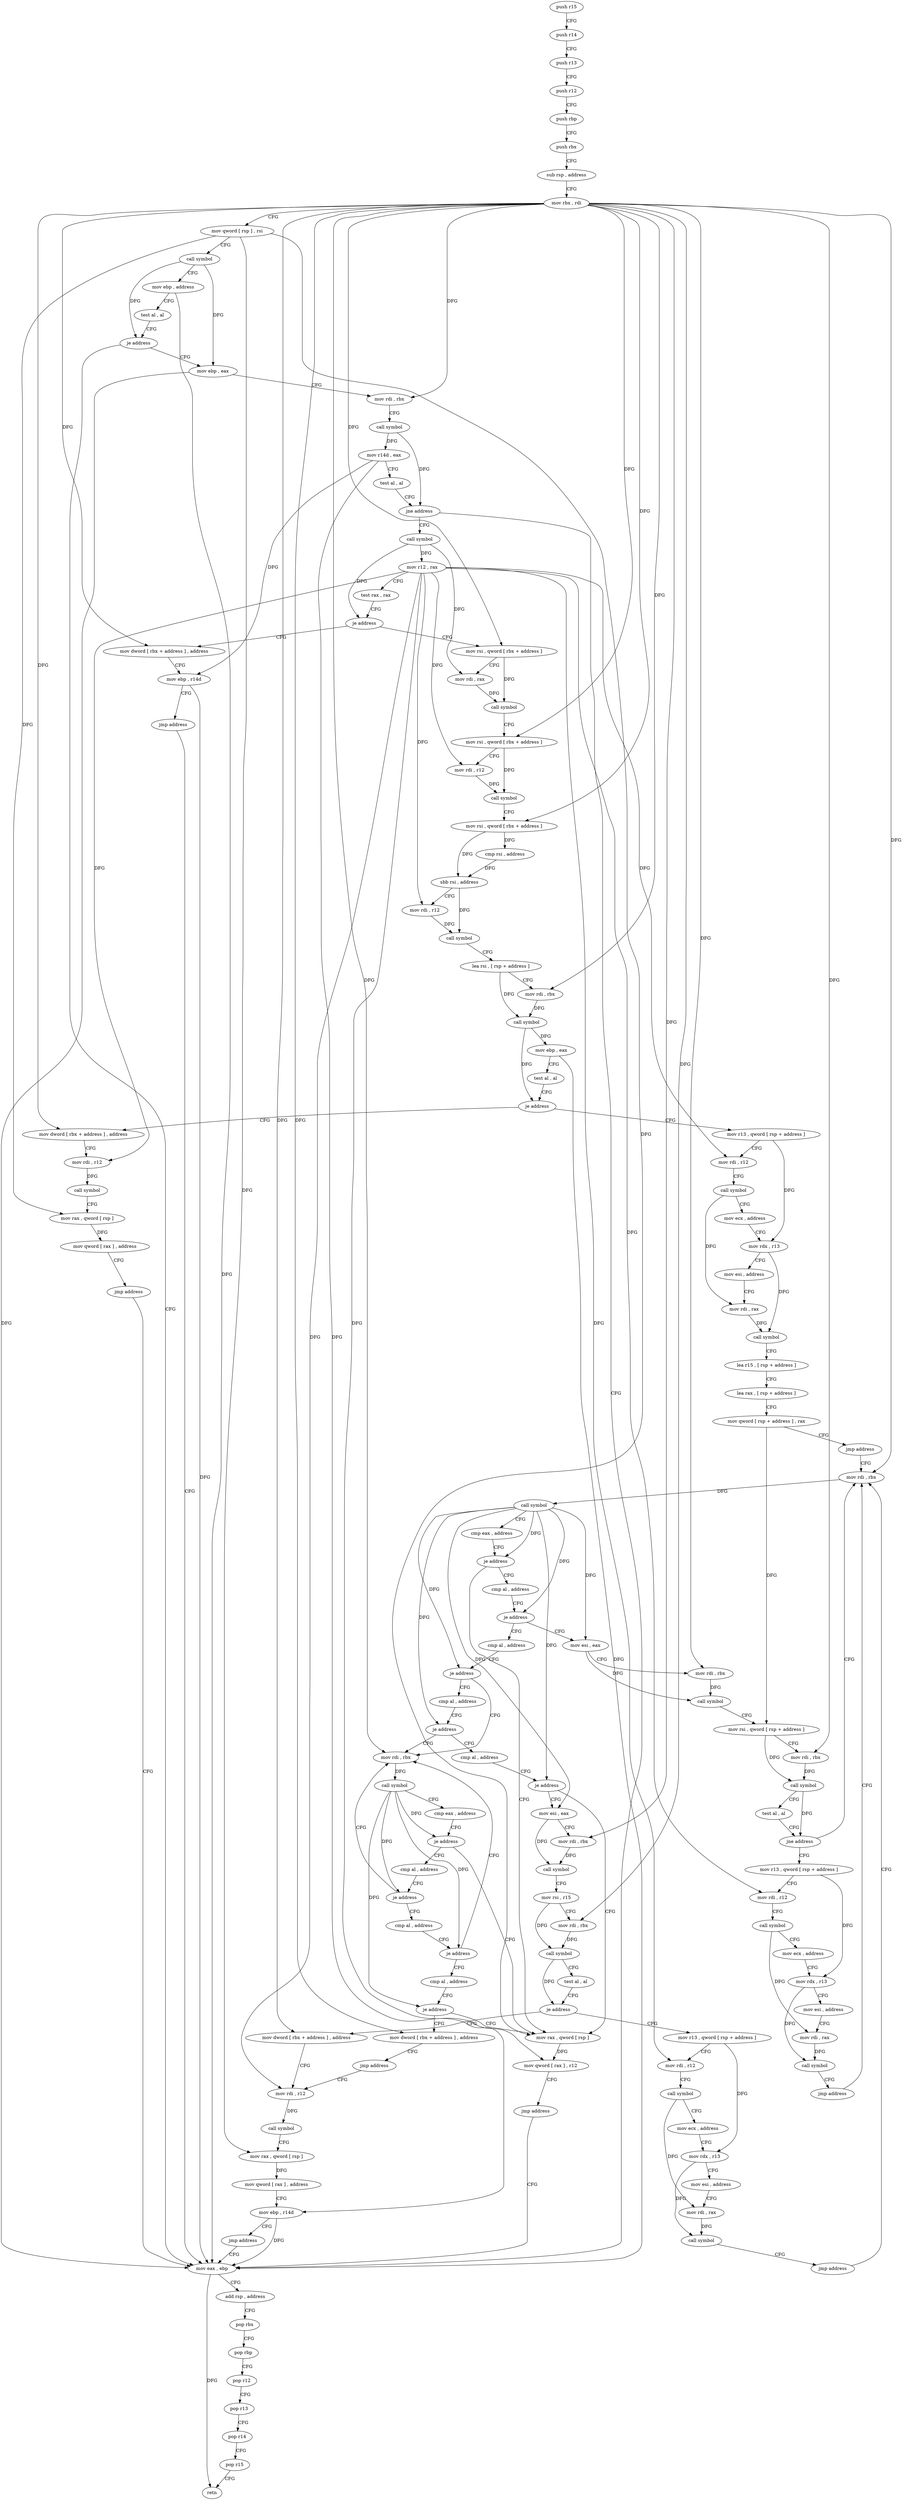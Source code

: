 digraph "func" {
"105621" [label = "push r15" ]
"105623" [label = "push r14" ]
"105625" [label = "push r13" ]
"105627" [label = "push r12" ]
"105629" [label = "push rbp" ]
"105630" [label = "push rbx" ]
"105631" [label = "sub rsp , address" ]
"105635" [label = "mov rbx , rdi" ]
"105638" [label = "mov qword [ rsp ] , rsi" ]
"105642" [label = "call symbol" ]
"105647" [label = "mov ebp , address" ]
"105652" [label = "test al , al" ]
"105654" [label = "je address" ]
"105673" [label = "mov ebp , eax" ]
"105656" [label = "mov eax , ebp" ]
"105675" [label = "mov rdi , rbx" ]
"105678" [label = "call symbol" ]
"105683" [label = "mov r14d , eax" ]
"105686" [label = "test al , al" ]
"105688" [label = "jne address" ]
"105690" [label = "call symbol" ]
"105658" [label = "add rsp , address" ]
"105662" [label = "pop rbx" ]
"105663" [label = "pop rbp" ]
"105664" [label = "pop r12" ]
"105666" [label = "pop r13" ]
"105668" [label = "pop r14" ]
"105670" [label = "pop r15" ]
"105672" [label = "retn" ]
"105695" [label = "mov r12 , rax" ]
"105698" [label = "test rax , rax" ]
"105701" [label = "je address" ]
"105817" [label = "mov dword [ rbx + address ] , address" ]
"105703" [label = "mov rsi , qword [ rbx + address ]" ]
"105824" [label = "mov ebp , r14d" ]
"105827" [label = "jmp address" ]
"105707" [label = "mov rdi , rax" ]
"105710" [label = "call symbol" ]
"105715" [label = "mov rsi , qword [ rbx + address ]" ]
"105719" [label = "mov rdi , r12" ]
"105722" [label = "call symbol" ]
"105727" [label = "mov rsi , qword [ rbx + address ]" ]
"105731" [label = "cmp rsi , address" ]
"105735" [label = "sbb rsi , address" ]
"105739" [label = "mov rdi , r12" ]
"105742" [label = "call symbol" ]
"105747" [label = "lea rsi , [ rsp + address ]" ]
"105752" [label = "mov rdi , rbx" ]
"105755" [label = "call symbol" ]
"105760" [label = "mov ebp , eax" ]
"105762" [label = "test al , al" ]
"105764" [label = "je address" ]
"105832" [label = "mov dword [ rbx + address ] , address" ]
"105766" [label = "mov r13 , qword [ rsp + address ]" ]
"105839" [label = "mov rdi , r12" ]
"105842" [label = "call symbol" ]
"105847" [label = "mov rax , qword [ rsp ]" ]
"105851" [label = "mov qword [ rax ] , address" ]
"105858" [label = "jmp address" ]
"105771" [label = "mov rdi , r12" ]
"105774" [label = "call symbol" ]
"105779" [label = "mov ecx , address" ]
"105784" [label = "mov rdx , r13" ]
"105787" [label = "mov esi , address" ]
"105792" [label = "mov rdi , rax" ]
"105795" [label = "call symbol" ]
"105800" [label = "lea r15 , [ rsp + address ]" ]
"105805" [label = "lea rax , [ rsp + address ]" ]
"105810" [label = "mov qword [ rsp + address ] , rax" ]
"105815" [label = "jmp address" ]
"105890" [label = "mov rdi , rbx" ]
"105893" [label = "call symbol" ]
"105898" [label = "cmp eax , address" ]
"105901" [label = "je address" ]
"106095" [label = "mov rax , qword [ rsp ]" ]
"105907" [label = "cmp al , address" ]
"106099" [label = "mov qword [ rax ] , r12" ]
"106102" [label = "jmp address" ]
"105909" [label = "je address" ]
"105863" [label = "mov esi , eax" ]
"105911" [label = "cmp al , address" ]
"105865" [label = "mov rdi , rbx" ]
"105868" [label = "call symbol" ]
"105873" [label = "mov rsi , qword [ rsp + address ]" ]
"105878" [label = "mov rdi , rbx" ]
"105881" [label = "call symbol" ]
"105886" [label = "test al , al" ]
"105888" [label = "jne address" ]
"105988" [label = "mov r13 , qword [ rsp + address ]" ]
"105913" [label = "je address" ]
"106027" [label = "mov rdi , rbx" ]
"105915" [label = "cmp al , address" ]
"105993" [label = "mov rdi , r12" ]
"105996" [label = "call symbol" ]
"106001" [label = "mov ecx , address" ]
"106006" [label = "mov rdx , r13" ]
"106009" [label = "mov esi , address" ]
"106014" [label = "mov rdi , rax" ]
"106017" [label = "call symbol" ]
"106022" [label = "jmp address" ]
"106030" [label = "call symbol" ]
"106035" [label = "cmp eax , address" ]
"106038" [label = "je address" ]
"106040" [label = "cmp al , address" ]
"105917" [label = "je address" ]
"105919" [label = "cmp al , address" ]
"106042" [label = "je address" ]
"106044" [label = "cmp al , address" ]
"105921" [label = "je address" ]
"105927" [label = "mov esi , eax" ]
"106046" [label = "je address" ]
"106048" [label = "cmp al , address" ]
"105929" [label = "mov rdi , rbx" ]
"105932" [label = "call symbol" ]
"105937" [label = "mov rsi , r15" ]
"105940" [label = "mov rdi , rbx" ]
"105943" [label = "call symbol" ]
"105948" [label = "test al , al" ]
"105950" [label = "je address" ]
"106061" [label = "mov dword [ rbx + address ] , address" ]
"105952" [label = "mov r13 , qword [ rsp + address ]" ]
"106050" [label = "je address" ]
"106052" [label = "mov dword [ rbx + address ] , address" ]
"106068" [label = "mov rdi , r12" ]
"105957" [label = "mov rdi , r12" ]
"105960" [label = "call symbol" ]
"105965" [label = "mov ecx , address" ]
"105970" [label = "mov rdx , r13" ]
"105973" [label = "mov esi , address" ]
"105978" [label = "mov rdi , rax" ]
"105981" [label = "call symbol" ]
"105986" [label = "jmp address" ]
"106059" [label = "jmp address" ]
"106071" [label = "call symbol" ]
"106076" [label = "mov rax , qword [ rsp ]" ]
"106080" [label = "mov qword [ rax ] , address" ]
"106087" [label = "mov ebp , r14d" ]
"106090" [label = "jmp address" ]
"105621" -> "105623" [ label = "CFG" ]
"105623" -> "105625" [ label = "CFG" ]
"105625" -> "105627" [ label = "CFG" ]
"105627" -> "105629" [ label = "CFG" ]
"105629" -> "105630" [ label = "CFG" ]
"105630" -> "105631" [ label = "CFG" ]
"105631" -> "105635" [ label = "CFG" ]
"105635" -> "105638" [ label = "CFG" ]
"105635" -> "105675" [ label = "DFG" ]
"105635" -> "105817" [ label = "DFG" ]
"105635" -> "105703" [ label = "DFG" ]
"105635" -> "105715" [ label = "DFG" ]
"105635" -> "105727" [ label = "DFG" ]
"105635" -> "105752" [ label = "DFG" ]
"105635" -> "105832" [ label = "DFG" ]
"105635" -> "105890" [ label = "DFG" ]
"105635" -> "105865" [ label = "DFG" ]
"105635" -> "105878" [ label = "DFG" ]
"105635" -> "106027" [ label = "DFG" ]
"105635" -> "105929" [ label = "DFG" ]
"105635" -> "105940" [ label = "DFG" ]
"105635" -> "106061" [ label = "DFG" ]
"105635" -> "106052" [ label = "DFG" ]
"105638" -> "105642" [ label = "CFG" ]
"105638" -> "105847" [ label = "DFG" ]
"105638" -> "106095" [ label = "DFG" ]
"105638" -> "106076" [ label = "DFG" ]
"105642" -> "105647" [ label = "CFG" ]
"105642" -> "105654" [ label = "DFG" ]
"105642" -> "105673" [ label = "DFG" ]
"105647" -> "105652" [ label = "CFG" ]
"105647" -> "105656" [ label = "DFG" ]
"105652" -> "105654" [ label = "CFG" ]
"105654" -> "105673" [ label = "CFG" ]
"105654" -> "105656" [ label = "CFG" ]
"105673" -> "105675" [ label = "CFG" ]
"105673" -> "105656" [ label = "DFG" ]
"105656" -> "105658" [ label = "CFG" ]
"105656" -> "105672" [ label = "DFG" ]
"105675" -> "105678" [ label = "CFG" ]
"105678" -> "105683" [ label = "DFG" ]
"105678" -> "105688" [ label = "DFG" ]
"105683" -> "105686" [ label = "CFG" ]
"105683" -> "105824" [ label = "DFG" ]
"105683" -> "106087" [ label = "DFG" ]
"105686" -> "105688" [ label = "CFG" ]
"105688" -> "105656" [ label = "CFG" ]
"105688" -> "105690" [ label = "CFG" ]
"105690" -> "105695" [ label = "DFG" ]
"105690" -> "105701" [ label = "DFG" ]
"105690" -> "105707" [ label = "DFG" ]
"105658" -> "105662" [ label = "CFG" ]
"105662" -> "105663" [ label = "CFG" ]
"105663" -> "105664" [ label = "CFG" ]
"105664" -> "105666" [ label = "CFG" ]
"105666" -> "105668" [ label = "CFG" ]
"105668" -> "105670" [ label = "CFG" ]
"105670" -> "105672" [ label = "CFG" ]
"105695" -> "105698" [ label = "CFG" ]
"105695" -> "105719" [ label = "DFG" ]
"105695" -> "105739" [ label = "DFG" ]
"105695" -> "105839" [ label = "DFG" ]
"105695" -> "105771" [ label = "DFG" ]
"105695" -> "106099" [ label = "DFG" ]
"105695" -> "105993" [ label = "DFG" ]
"105695" -> "105957" [ label = "DFG" ]
"105695" -> "106068" [ label = "DFG" ]
"105698" -> "105701" [ label = "CFG" ]
"105701" -> "105817" [ label = "CFG" ]
"105701" -> "105703" [ label = "CFG" ]
"105817" -> "105824" [ label = "CFG" ]
"105703" -> "105707" [ label = "CFG" ]
"105703" -> "105710" [ label = "DFG" ]
"105824" -> "105827" [ label = "CFG" ]
"105824" -> "105656" [ label = "DFG" ]
"105827" -> "105656" [ label = "CFG" ]
"105707" -> "105710" [ label = "DFG" ]
"105710" -> "105715" [ label = "CFG" ]
"105715" -> "105719" [ label = "CFG" ]
"105715" -> "105722" [ label = "DFG" ]
"105719" -> "105722" [ label = "DFG" ]
"105722" -> "105727" [ label = "CFG" ]
"105727" -> "105731" [ label = "DFG" ]
"105727" -> "105735" [ label = "DFG" ]
"105731" -> "105735" [ label = "DFG" ]
"105735" -> "105739" [ label = "CFG" ]
"105735" -> "105742" [ label = "DFG" ]
"105739" -> "105742" [ label = "DFG" ]
"105742" -> "105747" [ label = "CFG" ]
"105747" -> "105752" [ label = "CFG" ]
"105747" -> "105755" [ label = "DFG" ]
"105752" -> "105755" [ label = "DFG" ]
"105755" -> "105760" [ label = "DFG" ]
"105755" -> "105764" [ label = "DFG" ]
"105760" -> "105762" [ label = "CFG" ]
"105760" -> "105656" [ label = "DFG" ]
"105762" -> "105764" [ label = "CFG" ]
"105764" -> "105832" [ label = "CFG" ]
"105764" -> "105766" [ label = "CFG" ]
"105832" -> "105839" [ label = "CFG" ]
"105766" -> "105771" [ label = "CFG" ]
"105766" -> "105784" [ label = "DFG" ]
"105839" -> "105842" [ label = "DFG" ]
"105842" -> "105847" [ label = "CFG" ]
"105847" -> "105851" [ label = "DFG" ]
"105851" -> "105858" [ label = "CFG" ]
"105858" -> "105656" [ label = "CFG" ]
"105771" -> "105774" [ label = "CFG" ]
"105774" -> "105779" [ label = "CFG" ]
"105774" -> "105792" [ label = "DFG" ]
"105779" -> "105784" [ label = "CFG" ]
"105784" -> "105787" [ label = "CFG" ]
"105784" -> "105795" [ label = "DFG" ]
"105787" -> "105792" [ label = "CFG" ]
"105792" -> "105795" [ label = "DFG" ]
"105795" -> "105800" [ label = "CFG" ]
"105800" -> "105805" [ label = "CFG" ]
"105805" -> "105810" [ label = "CFG" ]
"105810" -> "105815" [ label = "CFG" ]
"105810" -> "105873" [ label = "DFG" ]
"105815" -> "105890" [ label = "CFG" ]
"105890" -> "105893" [ label = "DFG" ]
"105893" -> "105898" [ label = "CFG" ]
"105893" -> "105901" [ label = "DFG" ]
"105893" -> "105909" [ label = "DFG" ]
"105893" -> "105863" [ label = "DFG" ]
"105893" -> "105913" [ label = "DFG" ]
"105893" -> "105917" [ label = "DFG" ]
"105893" -> "105921" [ label = "DFG" ]
"105893" -> "105927" [ label = "DFG" ]
"105898" -> "105901" [ label = "CFG" ]
"105901" -> "106095" [ label = "CFG" ]
"105901" -> "105907" [ label = "CFG" ]
"106095" -> "106099" [ label = "DFG" ]
"105907" -> "105909" [ label = "CFG" ]
"106099" -> "106102" [ label = "CFG" ]
"106102" -> "105656" [ label = "CFG" ]
"105909" -> "105863" [ label = "CFG" ]
"105909" -> "105911" [ label = "CFG" ]
"105863" -> "105865" [ label = "CFG" ]
"105863" -> "105868" [ label = "DFG" ]
"105911" -> "105913" [ label = "CFG" ]
"105865" -> "105868" [ label = "DFG" ]
"105868" -> "105873" [ label = "CFG" ]
"105873" -> "105878" [ label = "CFG" ]
"105873" -> "105881" [ label = "DFG" ]
"105878" -> "105881" [ label = "DFG" ]
"105881" -> "105886" [ label = "CFG" ]
"105881" -> "105888" [ label = "DFG" ]
"105886" -> "105888" [ label = "CFG" ]
"105888" -> "105988" [ label = "CFG" ]
"105888" -> "105890" [ label = "CFG" ]
"105988" -> "105993" [ label = "CFG" ]
"105988" -> "106006" [ label = "DFG" ]
"105913" -> "106027" [ label = "CFG" ]
"105913" -> "105915" [ label = "CFG" ]
"106027" -> "106030" [ label = "DFG" ]
"105915" -> "105917" [ label = "CFG" ]
"105993" -> "105996" [ label = "CFG" ]
"105996" -> "106001" [ label = "CFG" ]
"105996" -> "106014" [ label = "DFG" ]
"106001" -> "106006" [ label = "CFG" ]
"106006" -> "106009" [ label = "CFG" ]
"106006" -> "106017" [ label = "DFG" ]
"106009" -> "106014" [ label = "CFG" ]
"106014" -> "106017" [ label = "DFG" ]
"106017" -> "106022" [ label = "CFG" ]
"106022" -> "105890" [ label = "CFG" ]
"106030" -> "106035" [ label = "CFG" ]
"106030" -> "106038" [ label = "DFG" ]
"106030" -> "106042" [ label = "DFG" ]
"106030" -> "106046" [ label = "DFG" ]
"106030" -> "106050" [ label = "DFG" ]
"106035" -> "106038" [ label = "CFG" ]
"106038" -> "106095" [ label = "CFG" ]
"106038" -> "106040" [ label = "CFG" ]
"106040" -> "106042" [ label = "CFG" ]
"105917" -> "106027" [ label = "CFG" ]
"105917" -> "105919" [ label = "CFG" ]
"105919" -> "105921" [ label = "CFG" ]
"106042" -> "106027" [ label = "CFG" ]
"106042" -> "106044" [ label = "CFG" ]
"106044" -> "106046" [ label = "CFG" ]
"105921" -> "106095" [ label = "CFG" ]
"105921" -> "105927" [ label = "CFG" ]
"105927" -> "105929" [ label = "CFG" ]
"105927" -> "105932" [ label = "DFG" ]
"106046" -> "106027" [ label = "CFG" ]
"106046" -> "106048" [ label = "CFG" ]
"106048" -> "106050" [ label = "CFG" ]
"105929" -> "105932" [ label = "DFG" ]
"105932" -> "105937" [ label = "CFG" ]
"105937" -> "105940" [ label = "CFG" ]
"105937" -> "105943" [ label = "DFG" ]
"105940" -> "105943" [ label = "DFG" ]
"105943" -> "105948" [ label = "CFG" ]
"105943" -> "105950" [ label = "DFG" ]
"105948" -> "105950" [ label = "CFG" ]
"105950" -> "106061" [ label = "CFG" ]
"105950" -> "105952" [ label = "CFG" ]
"106061" -> "106068" [ label = "CFG" ]
"105952" -> "105957" [ label = "CFG" ]
"105952" -> "105970" [ label = "DFG" ]
"106050" -> "106095" [ label = "CFG" ]
"106050" -> "106052" [ label = "CFG" ]
"106052" -> "106059" [ label = "CFG" ]
"106068" -> "106071" [ label = "DFG" ]
"105957" -> "105960" [ label = "CFG" ]
"105960" -> "105965" [ label = "CFG" ]
"105960" -> "105978" [ label = "DFG" ]
"105965" -> "105970" [ label = "CFG" ]
"105970" -> "105973" [ label = "CFG" ]
"105970" -> "105981" [ label = "DFG" ]
"105973" -> "105978" [ label = "CFG" ]
"105978" -> "105981" [ label = "DFG" ]
"105981" -> "105986" [ label = "CFG" ]
"105986" -> "105890" [ label = "CFG" ]
"106059" -> "106068" [ label = "CFG" ]
"106071" -> "106076" [ label = "CFG" ]
"106076" -> "106080" [ label = "DFG" ]
"106080" -> "106087" [ label = "CFG" ]
"106087" -> "106090" [ label = "CFG" ]
"106087" -> "105656" [ label = "DFG" ]
"106090" -> "105656" [ label = "CFG" ]
}
